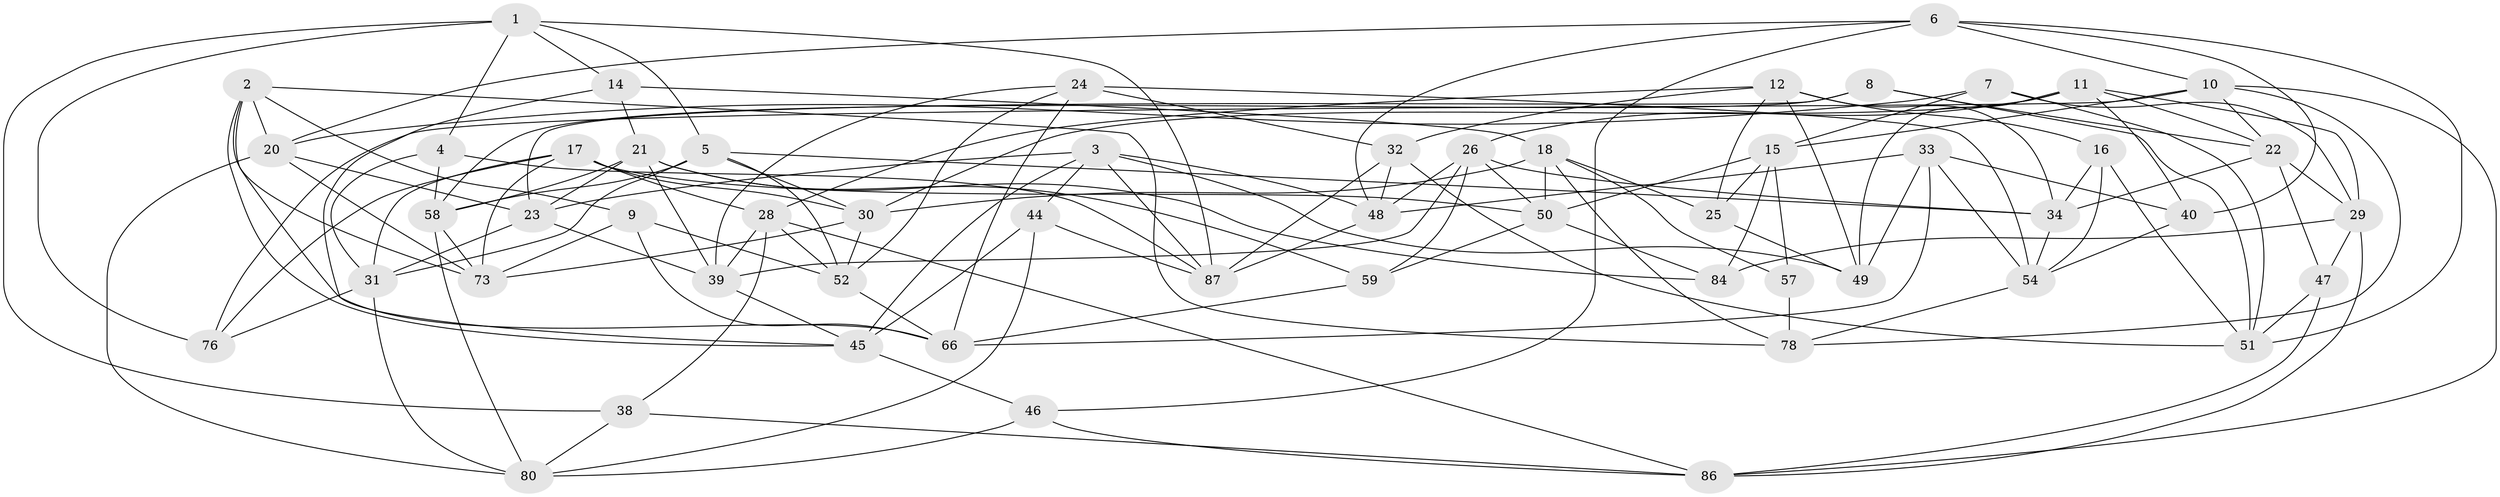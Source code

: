 // Generated by graph-tools (version 1.1) at 2025/24/03/03/25 07:24:27]
// undirected, 55 vertices, 146 edges
graph export_dot {
graph [start="1"]
  node [color=gray90,style=filled];
  1 [super="+27"];
  2 [super="+69"];
  3 [super="+85"];
  4;
  5 [super="+55"];
  6 [super="+83"];
  7;
  8;
  9;
  10 [super="+19"];
  11 [super="+13"];
  12 [super="+72"];
  14;
  15 [super="+43"];
  16;
  17 [super="+42"];
  18 [super="+35"];
  20 [super="+88"];
  21 [super="+41"];
  22 [super="+61"];
  23 [super="+62"];
  24 [super="+37"];
  25;
  26 [super="+63"];
  28 [super="+82"];
  29 [super="+71"];
  30 [super="+36"];
  31 [super="+75"];
  32 [super="+53"];
  33 [super="+67"];
  34 [super="+77"];
  38;
  39 [super="+92"];
  40;
  44;
  45 [super="+74"];
  46;
  47;
  48 [super="+68"];
  49 [super="+65"];
  50 [super="+91"];
  51 [super="+64"];
  52 [super="+60"];
  54 [super="+56"];
  57;
  58 [super="+79"];
  59;
  66 [super="+70"];
  73 [super="+94"];
  76;
  78 [super="+93"];
  80 [super="+81"];
  84;
  86 [super="+90"];
  87 [super="+89"];
  1 -- 38;
  1 -- 4;
  1 -- 5;
  1 -- 76;
  1 -- 14;
  1 -- 87;
  2 -- 73;
  2 -- 66;
  2 -- 45;
  2 -- 9;
  2 -- 20;
  2 -- 78;
  3 -- 45;
  3 -- 48;
  3 -- 87;
  3 -- 49;
  3 -- 44;
  3 -- 23;
  4 -- 31;
  4 -- 87;
  4 -- 58;
  5 -- 30;
  5 -- 58;
  5 -- 31;
  5 -- 34;
  5 -- 52;
  6 -- 10;
  6 -- 51;
  6 -- 40;
  6 -- 46;
  6 -- 48;
  6 -- 20;
  7 -- 51;
  7 -- 15;
  7 -- 29;
  7 -- 20;
  8 -- 51;
  8 -- 58;
  8 -- 22;
  8 -- 23;
  9 -- 73;
  9 -- 66;
  9 -- 52;
  10 -- 78;
  10 -- 86;
  10 -- 76;
  10 -- 22;
  10 -- 15;
  11 -- 40;
  11 -- 30;
  11 -- 22;
  11 -- 29;
  11 -- 26;
  11 -- 49;
  12 -- 34;
  12 -- 25;
  12 -- 49;
  12 -- 16;
  12 -- 32;
  12 -- 28;
  14 -- 21;
  14 -- 45;
  14 -- 18;
  15 -- 84;
  15 -- 50;
  15 -- 25;
  15 -- 57;
  16 -- 54;
  16 -- 51;
  16 -- 34;
  17 -- 76;
  17 -- 73;
  17 -- 50;
  17 -- 28;
  17 -- 30;
  17 -- 31;
  18 -- 50;
  18 -- 78;
  18 -- 25;
  18 -- 57;
  18 -- 30;
  20 -- 23;
  20 -- 80;
  20 -- 73;
  21 -- 59;
  21 -- 39;
  21 -- 84;
  21 -- 23;
  21 -- 58;
  22 -- 47;
  22 -- 29;
  22 -- 34;
  23 -- 39;
  23 -- 31;
  24 -- 54;
  24 -- 39;
  24 -- 32 [weight=2];
  24 -- 66;
  24 -- 52;
  25 -- 49;
  26 -- 59;
  26 -- 39;
  26 -- 50;
  26 -- 48;
  26 -- 34;
  28 -- 52;
  28 -- 38;
  28 -- 86;
  28 -- 39;
  29 -- 84;
  29 -- 47;
  29 -- 86;
  30 -- 73;
  30 -- 52;
  31 -- 76;
  31 -- 80;
  32 -- 87;
  32 -- 51;
  32 -- 48;
  33 -- 48;
  33 -- 66;
  33 -- 49 [weight=2];
  33 -- 40;
  33 -- 54;
  34 -- 54;
  38 -- 86;
  38 -- 80;
  39 -- 45;
  40 -- 54;
  44 -- 87;
  44 -- 80;
  44 -- 45;
  45 -- 46;
  46 -- 80;
  46 -- 86;
  47 -- 86;
  47 -- 51;
  48 -- 87;
  50 -- 59;
  50 -- 84;
  52 -- 66;
  54 -- 78;
  57 -- 78 [weight=2];
  58 -- 73;
  58 -- 80;
  59 -- 66;
}
